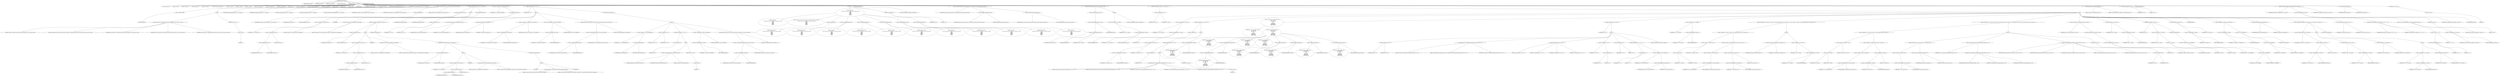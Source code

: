 digraph hostapd_notif_assoc {  
"1000123" [label = "(METHOD,hostapd_notif_assoc)" ]
"1000124" [label = "(PARAM,hostapd_data *hapd)" ]
"1000125" [label = "(PARAM,const u8 *addr)" ]
"1000126" [label = "(PARAM,const u8 *req_ies)" ]
"1000127" [label = "(PARAM,size_t req_ies_len)" ]
"1000128" [label = "(PARAM,int reassoc)" ]
"1000129" [label = "(BLOCK,,)" ]
"1000130" [label = "(LOCAL,v10: const u8 *)" ]
"1000131" [label = "(LOCAL,v11: size_t)" ]
"1000132" [label = "(LOCAL,v12: sta_info *)" ]
"1000133" [label = "(LOCAL,v13: sta_info *)" ]
"1000134" [label = "(LOCAL,v14: sta_info *)" ]
"1000135" [label = "(LOCAL,v15: wpa_state_machine *)" ]
"1000136" [label = "(LOCAL,v16: __int64)" ]
"1000137" [label = "(LOCAL,v17: __int64)" ]
"1000138" [label = "(LOCAL,v18: __int64)" ]
"1000139" [label = "(LOCAL,v19: unsigned int)" ]
"1000140" [label = "(LOCAL,v20: unsigned int)" ]
"1000141" [label = "(LOCAL,v21: unsigned int)" ]
"1000142" [label = "(LOCAL,v22: int)" ]
"1000143" [label = "(LOCAL,v23: unsigned int)" ]
"1000144" [label = "(LOCAL,v24: wpa_state_machine *)" ]
"1000145" [label = "(LOCAL,v25: wpa_event)" ]
"1000146" [label = "(LOCAL,v27: u32)" ]
"1000147" [label = "(LOCAL,v28: int)" ]
"1000148" [label = "(LOCAL,v29: u32)" ]
"1000149" [label = "(LOCAL,v30: u8 *)" ]
"1000150" [label = "(LOCAL,elems: ieee802_11_elems)" ]
"1000151" [label = "(LOCAL,eid: u8 [ 1112 ])" ]
"1000152" [label = "(CONTROL_STRUCTURE,if ( !addr ),if ( !addr ))" ]
"1000153" [label = "(<operator>.logicalNot,!addr)" ]
"1000154" [label = "(IDENTIFIER,addr,!addr)" ]
"1000155" [label = "(BLOCK,,)" ]
"1000156" [label = "(wpa_printf,wpa_printf(2, \"hostapd_notif_assoc: Skip event with no address\", req_ies, req_ies_len, reassoc))" ]
"1000157" [label = "(LITERAL,2,wpa_printf(2, \"hostapd_notif_assoc: Skip event with no address\", req_ies, req_ies_len, reassoc))" ]
"1000158" [label = "(LITERAL,\"hostapd_notif_assoc: Skip event with no address\",wpa_printf(2, \"hostapd_notif_assoc: Skip event with no address\", req_ies, req_ies_len, reassoc))" ]
"1000159" [label = "(IDENTIFIER,req_ies,wpa_printf(2, \"hostapd_notif_assoc: Skip event with no address\", req_ies, req_ies_len, reassoc))" ]
"1000160" [label = "(IDENTIFIER,req_ies_len,wpa_printf(2, \"hostapd_notif_assoc: Skip event with no address\", req_ies, req_ies_len, reassoc))" ]
"1000161" [label = "(IDENTIFIER,reassoc,wpa_printf(2, \"hostapd_notif_assoc: Skip event with no address\", req_ies, req_ies_len, reassoc))" ]
"1000162" [label = "(RETURN,return -1;,return -1;)" ]
"1000163" [label = "(<operator>.minus,-1)" ]
"1000164" [label = "(LITERAL,1,-1)" ]
"1000165" [label = "(hostapd_logger,hostapd_logger(hapd, addr, 1u, 2, \"associated\"))" ]
"1000166" [label = "(IDENTIFIER,hapd,hostapd_logger(hapd, addr, 1u, 2, \"associated\"))" ]
"1000167" [label = "(IDENTIFIER,addr,hostapd_logger(hapd, addr, 1u, 2, \"associated\"))" ]
"1000168" [label = "(LITERAL,1u,hostapd_logger(hapd, addr, 1u, 2, \"associated\"))" ]
"1000169" [label = "(LITERAL,2,hostapd_logger(hapd, addr, 1u, 2, \"associated\"))" ]
"1000170" [label = "(LITERAL,\"associated\",hostapd_logger(hapd, addr, 1u, 2, \"associated\"))" ]
"1000171" [label = "(ieee802_11_parse_elems,ieee802_11_parse_elems(req_ies, req_ies_len, &elems, 0))" ]
"1000172" [label = "(IDENTIFIER,req_ies,ieee802_11_parse_elems(req_ies, req_ies_len, &elems, 0))" ]
"1000173" [label = "(IDENTIFIER,req_ies_len,ieee802_11_parse_elems(req_ies, req_ies_len, &elems, 0))" ]
"1000174" [label = "(<operator>.addressOf,&elems)" ]
"1000175" [label = "(IDENTIFIER,elems,ieee802_11_parse_elems(req_ies, req_ies_len, &elems, 0))" ]
"1000176" [label = "(LITERAL,0,ieee802_11_parse_elems(req_ies, req_ies_len, &elems, 0))" ]
"1000177" [label = "(CONTROL_STRUCTURE,if ( elems.wps_ie ),if ( elems.wps_ie ))" ]
"1000178" [label = "(<operator>.fieldAccess,elems.wps_ie)" ]
"1000179" [label = "(IDENTIFIER,elems,if ( elems.wps_ie ))" ]
"1000180" [label = "(FIELD_IDENTIFIER,wps_ie,wps_ie)" ]
"1000181" [label = "(BLOCK,,)" ]
"1000182" [label = "(<operator>.assignment,v10 = elems.wps_ie - 2)" ]
"1000183" [label = "(IDENTIFIER,v10,v10 = elems.wps_ie - 2)" ]
"1000184" [label = "(<operator>.subtraction,elems.wps_ie - 2)" ]
"1000185" [label = "(<operator>.fieldAccess,elems.wps_ie)" ]
"1000186" [label = "(IDENTIFIER,elems,elems.wps_ie - 2)" ]
"1000187" [label = "(FIELD_IDENTIFIER,wps_ie,wps_ie)" ]
"1000188" [label = "(LITERAL,2,elems.wps_ie - 2)" ]
"1000189" [label = "(IDENTIFIER,L,)" ]
"1000190" [label = "(wpa_printf,wpa_printf(2, \"STA included WPS IE in (Re)AssocReq\"))" ]
"1000191" [label = "(LITERAL,2,wpa_printf(2, \"STA included WPS IE in (Re)AssocReq\"))" ]
"1000192" [label = "(LITERAL,\"STA included WPS IE in (Re)AssocReq\",wpa_printf(2, \"STA included WPS IE in (Re)AssocReq\"))" ]
"1000193" [label = "(CONTROL_STRUCTURE,else,else)" ]
"1000194" [label = "(CONTROL_STRUCTURE,if ( elems.rsn_ie ),if ( elems.rsn_ie ))" ]
"1000195" [label = "(<operator>.fieldAccess,elems.rsn_ie)" ]
"1000196" [label = "(IDENTIFIER,elems,if ( elems.rsn_ie ))" ]
"1000197" [label = "(FIELD_IDENTIFIER,rsn_ie,rsn_ie)" ]
"1000198" [label = "(BLOCK,,)" ]
"1000199" [label = "(<operator>.assignment,v10 = elems.rsn_ie - 2)" ]
"1000200" [label = "(IDENTIFIER,v10,v10 = elems.rsn_ie - 2)" ]
"1000201" [label = "(<operator>.subtraction,elems.rsn_ie - 2)" ]
"1000202" [label = "(<operator>.fieldAccess,elems.rsn_ie)" ]
"1000203" [label = "(IDENTIFIER,elems,elems.rsn_ie - 2)" ]
"1000204" [label = "(FIELD_IDENTIFIER,rsn_ie,rsn_ie)" ]
"1000205" [label = "(LITERAL,2,elems.rsn_ie - 2)" ]
"1000206" [label = "(IDENTIFIER,L,)" ]
"1000207" [label = "(wpa_printf,wpa_printf(2, \"STA included RSN IE in (Re)AssocReq\"))" ]
"1000208" [label = "(LITERAL,2,wpa_printf(2, \"STA included RSN IE in (Re)AssocReq\"))" ]
"1000209" [label = "(LITERAL,\"STA included RSN IE in (Re)AssocReq\",wpa_printf(2, \"STA included RSN IE in (Re)AssocReq\"))" ]
"1000210" [label = "(CONTROL_STRUCTURE,else,else)" ]
"1000211" [label = "(CONTROL_STRUCTURE,if ( elems.wpa_ie ),if ( elems.wpa_ie ))" ]
"1000212" [label = "(<operator>.fieldAccess,elems.wpa_ie)" ]
"1000213" [label = "(IDENTIFIER,elems,if ( elems.wpa_ie ))" ]
"1000214" [label = "(FIELD_IDENTIFIER,wpa_ie,wpa_ie)" ]
"1000215" [label = "(BLOCK,,)" ]
"1000216" [label = "(<operator>.assignment,v10 = elems.wpa_ie - 2)" ]
"1000217" [label = "(IDENTIFIER,v10,v10 = elems.wpa_ie - 2)" ]
"1000218" [label = "(<operator>.subtraction,elems.wpa_ie - 2)" ]
"1000219" [label = "(<operator>.fieldAccess,elems.wpa_ie)" ]
"1000220" [label = "(IDENTIFIER,elems,elems.wpa_ie - 2)" ]
"1000221" [label = "(FIELD_IDENTIFIER,wpa_ie,wpa_ie)" ]
"1000222" [label = "(LITERAL,2,elems.wpa_ie - 2)" ]
"1000223" [label = "(IDENTIFIER,L,)" ]
"1000224" [label = "(wpa_printf,wpa_printf(2, \"STA included WPA IE in (Re)AssocReq\"))" ]
"1000225" [label = "(LITERAL,2,wpa_printf(2, \"STA included WPA IE in (Re)AssocReq\"))" ]
"1000226" [label = "(LITERAL,\"STA included WPA IE in (Re)AssocReq\",wpa_printf(2, \"STA included WPA IE in (Re)AssocReq\"))" ]
"1000227" [label = "(CONTROL_STRUCTURE,else,else)" ]
"1000228" [label = "(BLOCK,,)" ]
"1000229" [label = "(IDENTIFIER,L,)" ]
"1000230" [label = "(wpa_printf,wpa_printf(2, \"STA did not include WPS/RSN/WPA IE in (Re)AssocReq\"))" ]
"1000231" [label = "(LITERAL,2,wpa_printf(2, \"STA did not include WPS/RSN/WPA IE in (Re)AssocReq\"))" ]
"1000232" [label = "(LITERAL,\"STA did not include WPS/RSN/WPA IE in (Re)AssocReq\",wpa_printf(2, \"STA did not include WPS/RSN/WPA IE in (Re)AssocReq\"))" ]
"1000233" [label = "(IDENTIFIER,L,)" ]
"1000234" [label = "(<operator>.assignment,v12 = ap_get_sta(hapd, addr))" ]
"1000235" [label = "(IDENTIFIER,v12,v12 = ap_get_sta(hapd, addr))" ]
"1000236" [label = "(ap_get_sta,ap_get_sta(hapd, addr))" ]
"1000237" [label = "(IDENTIFIER,hapd,ap_get_sta(hapd, addr))" ]
"1000238" [label = "(IDENTIFIER,addr,ap_get_sta(hapd, addr))" ]
"1000239" [label = "(CONTROL_STRUCTURE,if ( v12 ),if ( v12 ))" ]
"1000240" [label = "(IDENTIFIER,v12,if ( v12 ))" ]
"1000241" [label = "(BLOCK,,)" ]
"1000242" [label = "(<operator>.assignment,v13 = v12)" ]
"1000243" [label = "(IDENTIFIER,v13,v13 = v12)" ]
"1000244" [label = "(IDENTIFIER,v12,v13 = v12)" ]
"1000245" [label = "(ap_sta_no_session_timeout,ap_sta_no_session_timeout(hapd, v12))" ]
"1000246" [label = "(IDENTIFIER,hapd,ap_sta_no_session_timeout(hapd, v12))" ]
"1000247" [label = "(IDENTIFIER,v12,ap_sta_no_session_timeout(hapd, v12))" ]
"1000248" [label = "(accounting_sta_stop,accounting_sta_stop(hapd, v13))" ]
"1000249" [label = "(IDENTIFIER,hapd,accounting_sta_stop(hapd, v13))" ]
"1000250" [label = "(IDENTIFIER,v13,accounting_sta_stop(hapd, v13))" ]
"1000251" [label = "(<operator>.assignment,v13->timeout_next = STA_NULLFUNC)" ]
"1000252" [label = "(<operator>.indirectFieldAccess,v13->timeout_next)" ]
"1000253" [label = "(IDENTIFIER,v13,v13->timeout_next = STA_NULLFUNC)" ]
"1000254" [label = "(FIELD_IDENTIFIER,timeout_next,timeout_next)" ]
"1000255" [label = "(IDENTIFIER,STA_NULLFUNC,v13->timeout_next = STA_NULLFUNC)" ]
"1000256" [label = "(<operators>.assignmentAnd,v13->flags &= 0xFFFECFFF)" ]
"1000257" [label = "(<operator>.indirectFieldAccess,v13->flags)" ]
"1000258" [label = "(IDENTIFIER,v13,v13->flags &= 0xFFFECFFF)" ]
"1000259" [label = "(FIELD_IDENTIFIER,flags,flags)" ]
"1000260" [label = "(LITERAL,0xFFFECFFF,v13->flags &= 0xFFFECFFF)" ]
"1000261" [label = "(CONTROL_STRUCTURE,if ( hapd->iface->drv_max_acl_mac_addrs ),if ( hapd->iface->drv_max_acl_mac_addrs ))" ]
"1000262" [label = "(<operator>.indirectFieldAccess,hapd->iface->drv_max_acl_mac_addrs)" ]
"1000263" [label = "(<operator>.indirectFieldAccess,hapd->iface)" ]
"1000264" [label = "(IDENTIFIER,hapd,if ( hapd->iface->drv_max_acl_mac_addrs ))" ]
"1000265" [label = "(FIELD_IDENTIFIER,iface,iface)" ]
"1000266" [label = "(FIELD_IDENTIFIER,drv_max_acl_mac_addrs,drv_max_acl_mac_addrs)" ]
"1000267" [label = "(CONTROL_STRUCTURE,goto LABEL_16;,goto LABEL_16;)" ]
"1000268" [label = "(CONTROL_STRUCTURE,else,else)" ]
"1000269" [label = "(BLOCK,,)" ]
"1000270" [label = "(<operator>.assignment,v14 = ap_sta_add(hapd, addr))" ]
"1000271" [label = "(IDENTIFIER,v14,v14 = ap_sta_add(hapd, addr))" ]
"1000272" [label = "(ap_sta_add,ap_sta_add(hapd, addr))" ]
"1000273" [label = "(IDENTIFIER,hapd,ap_sta_add(hapd, addr))" ]
"1000274" [label = "(IDENTIFIER,addr,ap_sta_add(hapd, addr))" ]
"1000275" [label = "(<operator>.assignment,v13 = v14)" ]
"1000276" [label = "(IDENTIFIER,v13,v13 = v14)" ]
"1000277" [label = "(IDENTIFIER,v14,v13 = v14)" ]
"1000278" [label = "(CONTROL_STRUCTURE,if ( !v14 ),if ( !v14 ))" ]
"1000279" [label = "(<operator>.logicalNot,!v14)" ]
"1000280" [label = "(IDENTIFIER,v14,!v14)" ]
"1000281" [label = "(BLOCK,,)" ]
"1000282" [label = "(hostapd_drv_sta_disassoc,hostapd_drv_sta_disassoc(hapd, addr, 5))" ]
"1000283" [label = "(IDENTIFIER,hapd,hostapd_drv_sta_disassoc(hapd, addr, 5))" ]
"1000284" [label = "(IDENTIFIER,addr,hostapd_drv_sta_disassoc(hapd, addr, 5))" ]
"1000285" [label = "(LITERAL,5,hostapd_drv_sta_disassoc(hapd, addr, 5))" ]
"1000286" [label = "(RETURN,return -1;,return -1;)" ]
"1000287" [label = "(<operator>.minus,-1)" ]
"1000288" [label = "(LITERAL,1,-1)" ]
"1000289" [label = "(<operators>.assignmentAnd,v14->flags &= 0xFFFECFFF)" ]
"1000290" [label = "(<operator>.indirectFieldAccess,v14->flags)" ]
"1000291" [label = "(IDENTIFIER,v14,v14->flags &= 0xFFFECFFF)" ]
"1000292" [label = "(FIELD_IDENTIFIER,flags,flags)" ]
"1000293" [label = "(LITERAL,0xFFFECFFF,v14->flags &= 0xFFFECFFF)" ]
"1000294" [label = "(CONTROL_STRUCTURE,if ( hapd->iface->drv_max_acl_mac_addrs ),if ( hapd->iface->drv_max_acl_mac_addrs ))" ]
"1000295" [label = "(<operator>.indirectFieldAccess,hapd->iface->drv_max_acl_mac_addrs)" ]
"1000296" [label = "(<operator>.indirectFieldAccess,hapd->iface)" ]
"1000297" [label = "(IDENTIFIER,hapd,if ( hapd->iface->drv_max_acl_mac_addrs ))" ]
"1000298" [label = "(FIELD_IDENTIFIER,iface,iface)" ]
"1000299" [label = "(FIELD_IDENTIFIER,drv_max_acl_mac_addrs,drv_max_acl_mac_addrs)" ]
"1000300" [label = "(CONTROL_STRUCTURE,goto LABEL_16;,goto LABEL_16;)" ]
"1000301" [label = "(BLOCK,,)" ]
"1000302" [label = "(wpa_printf,wpa_printf(\n      3,\n      \"STA %02x:%02x:%02x:%02x:%02x:%02x not allowed to connect\",\n      *addr,\n      addr[1],\n      addr[2],\n      addr[3],\n      addr[4],\n      addr[5]))" ]
"1000303" [label = "(LITERAL,3,wpa_printf(\n      3,\n      \"STA %02x:%02x:%02x:%02x:%02x:%02x not allowed to connect\",\n      *addr,\n      addr[1],\n      addr[2],\n      addr[3],\n      addr[4],\n      addr[5]))" ]
"1000304" [label = "(LITERAL,\"STA %02x:%02x:%02x:%02x:%02x:%02x not allowed to connect\",wpa_printf(\n      3,\n      \"STA %02x:%02x:%02x:%02x:%02x:%02x not allowed to connect\",\n      *addr,\n      addr[1],\n      addr[2],\n      addr[3],\n      addr[4],\n      addr[5]))" ]
"1000305" [label = "(<operator>.indirection,*addr)" ]
"1000306" [label = "(IDENTIFIER,addr,wpa_printf(\n      3,\n      \"STA %02x:%02x:%02x:%02x:%02x:%02x not allowed to connect\",\n      *addr,\n      addr[1],\n      addr[2],\n      addr[3],\n      addr[4],\n      addr[5]))" ]
"1000307" [label = "(<operator>.indirectIndexAccess,addr[1])" ]
"1000308" [label = "(IDENTIFIER,addr,wpa_printf(\n      3,\n      \"STA %02x:%02x:%02x:%02x:%02x:%02x not allowed to connect\",\n      *addr,\n      addr[1],\n      addr[2],\n      addr[3],\n      addr[4],\n      addr[5]))" ]
"1000309" [label = "(LITERAL,1,wpa_printf(\n      3,\n      \"STA %02x:%02x:%02x:%02x:%02x:%02x not allowed to connect\",\n      *addr,\n      addr[1],\n      addr[2],\n      addr[3],\n      addr[4],\n      addr[5]))" ]
"1000310" [label = "(<operator>.indirectIndexAccess,addr[2])" ]
"1000311" [label = "(IDENTIFIER,addr,wpa_printf(\n      3,\n      \"STA %02x:%02x:%02x:%02x:%02x:%02x not allowed to connect\",\n      *addr,\n      addr[1],\n      addr[2],\n      addr[3],\n      addr[4],\n      addr[5]))" ]
"1000312" [label = "(LITERAL,2,wpa_printf(\n      3,\n      \"STA %02x:%02x:%02x:%02x:%02x:%02x not allowed to connect\",\n      *addr,\n      addr[1],\n      addr[2],\n      addr[3],\n      addr[4],\n      addr[5]))" ]
"1000313" [label = "(<operator>.indirectIndexAccess,addr[3])" ]
"1000314" [label = "(IDENTIFIER,addr,wpa_printf(\n      3,\n      \"STA %02x:%02x:%02x:%02x:%02x:%02x not allowed to connect\",\n      *addr,\n      addr[1],\n      addr[2],\n      addr[3],\n      addr[4],\n      addr[5]))" ]
"1000315" [label = "(LITERAL,3,wpa_printf(\n      3,\n      \"STA %02x:%02x:%02x:%02x:%02x:%02x not allowed to connect\",\n      *addr,\n      addr[1],\n      addr[2],\n      addr[3],\n      addr[4],\n      addr[5]))" ]
"1000316" [label = "(<operator>.indirectIndexAccess,addr[4])" ]
"1000317" [label = "(IDENTIFIER,addr,wpa_printf(\n      3,\n      \"STA %02x:%02x:%02x:%02x:%02x:%02x not allowed to connect\",\n      *addr,\n      addr[1],\n      addr[2],\n      addr[3],\n      addr[4],\n      addr[5]))" ]
"1000318" [label = "(LITERAL,4,wpa_printf(\n      3,\n      \"STA %02x:%02x:%02x:%02x:%02x:%02x not allowed to connect\",\n      *addr,\n      addr[1],\n      addr[2],\n      addr[3],\n      addr[4],\n      addr[5]))" ]
"1000319" [label = "(<operator>.indirectIndexAccess,addr[5])" ]
"1000320" [label = "(IDENTIFIER,addr,wpa_printf(\n      3,\n      \"STA %02x:%02x:%02x:%02x:%02x:%02x not allowed to connect\",\n      *addr,\n      addr[1],\n      addr[2],\n      addr[3],\n      addr[4],\n      addr[5]))" ]
"1000321" [label = "(LITERAL,5,wpa_printf(\n      3,\n      \"STA %02x:%02x:%02x:%02x:%02x:%02x not allowed to connect\",\n      *addr,\n      addr[1],\n      addr[2],\n      addr[3],\n      addr[4],\n      addr[5]))" ]
"1000322" [label = "(<operator>.assignment,v22 = 1)" ]
"1000323" [label = "(IDENTIFIER,v22,v22 = 1)" ]
"1000324" [label = "(LITERAL,1,v22 = 1)" ]
"1000325" [label = "(CONTROL_STRUCTURE,goto LABEL_33;,goto LABEL_33;)" ]
"1000326" [label = "(JUMP_TARGET,LABEL_16)" ]
"1000327" [label = "(ap_copy_sta_supp_op_classes,ap_copy_sta_supp_op_classes(v13, elems.supp_op_classes, elems.supp_op_classes_len))" ]
"1000328" [label = "(IDENTIFIER,v13,ap_copy_sta_supp_op_classes(v13, elems.supp_op_classes, elems.supp_op_classes_len))" ]
"1000329" [label = "(<operator>.fieldAccess,elems.supp_op_classes)" ]
"1000330" [label = "(IDENTIFIER,elems,ap_copy_sta_supp_op_classes(v13, elems.supp_op_classes, elems.supp_op_classes_len))" ]
"1000331" [label = "(FIELD_IDENTIFIER,supp_op_classes,supp_op_classes)" ]
"1000332" [label = "(<operator>.fieldAccess,elems.supp_op_classes_len)" ]
"1000333" [label = "(IDENTIFIER,elems,ap_copy_sta_supp_op_classes(v13, elems.supp_op_classes, elems.supp_op_classes_len))" ]
"1000334" [label = "(FIELD_IDENTIFIER,supp_op_classes_len,supp_op_classes_len)" ]
"1000335" [label = "(CONTROL_STRUCTURE,if ( !hapd->conf->wpa ),if ( !hapd->conf->wpa ))" ]
"1000336" [label = "(<operator>.logicalNot,!hapd->conf->wpa)" ]
"1000337" [label = "(<operator>.indirectFieldAccess,hapd->conf->wpa)" ]
"1000338" [label = "(<operator>.indirectFieldAccess,hapd->conf)" ]
"1000339" [label = "(IDENTIFIER,hapd,!hapd->conf->wpa)" ]
"1000340" [label = "(FIELD_IDENTIFIER,conf,conf)" ]
"1000341" [label = "(FIELD_IDENTIFIER,wpa,wpa)" ]
"1000342" [label = "(BLOCK,,)" ]
"1000343" [label = "(<operator>.assignment,v23 = v13->flags)" ]
"1000344" [label = "(IDENTIFIER,v23,v23 = v13->flags)" ]
"1000345" [label = "(<operator>.indirectFieldAccess,v13->flags)" ]
"1000346" [label = "(IDENTIFIER,v13,v23 = v13->flags)" ]
"1000347" [label = "(FIELD_IDENTIFIER,flags,flags)" ]
"1000348" [label = "(CONTROL_STRUCTURE,goto LABEL_25;,goto LABEL_25;)" ]
"1000349" [label = "(CONTROL_STRUCTURE,if ( v10 && v11 ),if ( v10 && v11 ))" ]
"1000350" [label = "(<operator>.logicalAnd,v10 && v11)" ]
"1000351" [label = "(IDENTIFIER,v10,v10 && v11)" ]
"1000352" [label = "(IDENTIFIER,v11,v10 && v11)" ]
"1000353" [label = "(BLOCK,,)" ]
"1000354" [label = "(<operator>.assignment,v15 = v13->wpa_sm)" ]
"1000355" [label = "(IDENTIFIER,v15,v15 = v13->wpa_sm)" ]
"1000356" [label = "(<operator>.indirectFieldAccess,v13->wpa_sm)" ]
"1000357" [label = "(IDENTIFIER,v13,v15 = v13->wpa_sm)" ]
"1000358" [label = "(FIELD_IDENTIFIER,wpa_sm,wpa_sm)" ]
"1000359" [label = "(CONTROL_STRUCTURE,if ( !v15 ),if ( !v15 ))" ]
"1000360" [label = "(<operator>.logicalNot,!v15)" ]
"1000361" [label = "(IDENTIFIER,v15,!v15)" ]
"1000362" [label = "(BLOCK,,)" ]
"1000363" [label = "(<operator>.assignment,v13->wpa_sm = v15)" ]
"1000364" [label = "(<operator>.indirectFieldAccess,v13->wpa_sm)" ]
"1000365" [label = "(IDENTIFIER,v13,v13->wpa_sm = v15)" ]
"1000366" [label = "(FIELD_IDENTIFIER,wpa_sm,wpa_sm)" ]
"1000367" [label = "(IDENTIFIER,v15,v13->wpa_sm = v15)" ]
"1000368" [label = "(CONTROL_STRUCTURE,if ( !v15 ),if ( !v15 ))" ]
"1000369" [label = "(<operator>.logicalNot,!v15)" ]
"1000370" [label = "(IDENTIFIER,v15,!v15)" ]
"1000371" [label = "(BLOCK,,)" ]
"1000372" [label = "(wpa_printf,wpa_printf(5, \"Failed to initialize WPA state machine\", v16, v17, v18))" ]
"1000373" [label = "(LITERAL,5,wpa_printf(5, \"Failed to initialize WPA state machine\", v16, v17, v18))" ]
"1000374" [label = "(LITERAL,\"Failed to initialize WPA state machine\",wpa_printf(5, \"Failed to initialize WPA state machine\", v16, v17, v18))" ]
"1000375" [label = "(IDENTIFIER,v16,wpa_printf(5, \"Failed to initialize WPA state machine\", v16, v17, v18))" ]
"1000376" [label = "(IDENTIFIER,v17,wpa_printf(5, \"Failed to initialize WPA state machine\", v16, v17, v18))" ]
"1000377" [label = "(IDENTIFIER,v18,wpa_printf(5, \"Failed to initialize WPA state machine\", v16, v17, v18))" ]
"1000378" [label = "(RETURN,return -1;,return -1;)" ]
"1000379" [label = "(<operator>.minus,-1)" ]
"1000380" [label = "(LITERAL,1,-1)" ]
"1000381" [label = "(<operator>.assignment,v19 = wpa_validate_wpa_ie(\n            hapd->wpa_auth,\n            v15,\n            hapd->iface->freq,\n            v10,\n            v11,\n            elems.mdie,\n            elems.mdie_len,\n            elems.owe_dh,\n            elems.owe_dh_len))" ]
"1000382" [label = "(IDENTIFIER,v19,v19 = wpa_validate_wpa_ie(\n            hapd->wpa_auth,\n            v15,\n            hapd->iface->freq,\n            v10,\n            v11,\n            elems.mdie,\n            elems.mdie_len,\n            elems.owe_dh,\n            elems.owe_dh_len))" ]
"1000383" [label = "(wpa_validate_wpa_ie,wpa_validate_wpa_ie(\n            hapd->wpa_auth,\n            v15,\n            hapd->iface->freq,\n            v10,\n            v11,\n            elems.mdie,\n            elems.mdie_len,\n            elems.owe_dh,\n            elems.owe_dh_len))" ]
"1000384" [label = "(<operator>.indirectFieldAccess,hapd->wpa_auth)" ]
"1000385" [label = "(IDENTIFIER,hapd,wpa_validate_wpa_ie(\n            hapd->wpa_auth,\n            v15,\n            hapd->iface->freq,\n            v10,\n            v11,\n            elems.mdie,\n            elems.mdie_len,\n            elems.owe_dh,\n            elems.owe_dh_len))" ]
"1000386" [label = "(FIELD_IDENTIFIER,wpa_auth,wpa_auth)" ]
"1000387" [label = "(IDENTIFIER,v15,wpa_validate_wpa_ie(\n            hapd->wpa_auth,\n            v15,\n            hapd->iface->freq,\n            v10,\n            v11,\n            elems.mdie,\n            elems.mdie_len,\n            elems.owe_dh,\n            elems.owe_dh_len))" ]
"1000388" [label = "(<operator>.indirectFieldAccess,hapd->iface->freq)" ]
"1000389" [label = "(<operator>.indirectFieldAccess,hapd->iface)" ]
"1000390" [label = "(IDENTIFIER,hapd,wpa_validate_wpa_ie(\n            hapd->wpa_auth,\n            v15,\n            hapd->iface->freq,\n            v10,\n            v11,\n            elems.mdie,\n            elems.mdie_len,\n            elems.owe_dh,\n            elems.owe_dh_len))" ]
"1000391" [label = "(FIELD_IDENTIFIER,iface,iface)" ]
"1000392" [label = "(FIELD_IDENTIFIER,freq,freq)" ]
"1000393" [label = "(IDENTIFIER,v10,wpa_validate_wpa_ie(\n            hapd->wpa_auth,\n            v15,\n            hapd->iface->freq,\n            v10,\n            v11,\n            elems.mdie,\n            elems.mdie_len,\n            elems.owe_dh,\n            elems.owe_dh_len))" ]
"1000394" [label = "(IDENTIFIER,v11,wpa_validate_wpa_ie(\n            hapd->wpa_auth,\n            v15,\n            hapd->iface->freq,\n            v10,\n            v11,\n            elems.mdie,\n            elems.mdie_len,\n            elems.owe_dh,\n            elems.owe_dh_len))" ]
"1000395" [label = "(<operator>.fieldAccess,elems.mdie)" ]
"1000396" [label = "(IDENTIFIER,elems,wpa_validate_wpa_ie(\n            hapd->wpa_auth,\n            v15,\n            hapd->iface->freq,\n            v10,\n            v11,\n            elems.mdie,\n            elems.mdie_len,\n            elems.owe_dh,\n            elems.owe_dh_len))" ]
"1000397" [label = "(FIELD_IDENTIFIER,mdie,mdie)" ]
"1000398" [label = "(<operator>.fieldAccess,elems.mdie_len)" ]
"1000399" [label = "(IDENTIFIER,elems,wpa_validate_wpa_ie(\n            hapd->wpa_auth,\n            v15,\n            hapd->iface->freq,\n            v10,\n            v11,\n            elems.mdie,\n            elems.mdie_len,\n            elems.owe_dh,\n            elems.owe_dh_len))" ]
"1000400" [label = "(FIELD_IDENTIFIER,mdie_len,mdie_len)" ]
"1000401" [label = "(<operator>.fieldAccess,elems.owe_dh)" ]
"1000402" [label = "(IDENTIFIER,elems,wpa_validate_wpa_ie(\n            hapd->wpa_auth,\n            v15,\n            hapd->iface->freq,\n            v10,\n            v11,\n            elems.mdie,\n            elems.mdie_len,\n            elems.owe_dh,\n            elems.owe_dh_len))" ]
"1000403" [label = "(FIELD_IDENTIFIER,owe_dh,owe_dh)" ]
"1000404" [label = "(<operator>.fieldAccess,elems.owe_dh_len)" ]
"1000405" [label = "(IDENTIFIER,elems,wpa_validate_wpa_ie(\n            hapd->wpa_auth,\n            v15,\n            hapd->iface->freq,\n            v10,\n            v11,\n            elems.mdie,\n            elems.mdie_len,\n            elems.owe_dh,\n            elems.owe_dh_len))" ]
"1000406" [label = "(FIELD_IDENTIFIER,owe_dh_len,owe_dh_len)" ]
"1000407" [label = "(CONTROL_STRUCTURE,if ( v19 ),if ( v19 ))" ]
"1000408" [label = "(IDENTIFIER,v19,if ( v19 ))" ]
"1000409" [label = "(BLOCK,,)" ]
"1000410" [label = "(<operator>.assignment,v20 = v19)" ]
"1000411" [label = "(IDENTIFIER,v20,v20 = v19)" ]
"1000412" [label = "(IDENTIFIER,v19,v20 = v19)" ]
"1000413" [label = "(wpa_printf,wpa_printf(2, \"WPA/RSN information element rejected? (res %u)\", v19))" ]
"1000414" [label = "(LITERAL,2,wpa_printf(2, \"WPA/RSN information element rejected? (res %u)\", v19))" ]
"1000415" [label = "(LITERAL,\"WPA/RSN information element rejected? (res %u)\",wpa_printf(2, \"WPA/RSN information element rejected? (res %u)\", v19))" ]
"1000416" [label = "(IDENTIFIER,v19,wpa_printf(2, \"WPA/RSN information element rejected? (res %u)\", v19))" ]
"1000417" [label = "(wpa_hexdump,wpa_hexdump(2, \"IE\", v10, v11))" ]
"1000418" [label = "(LITERAL,2,wpa_hexdump(2, \"IE\", v10, v11))" ]
"1000419" [label = "(LITERAL,\"IE\",wpa_hexdump(2, \"IE\", v10, v11))" ]
"1000420" [label = "(IDENTIFIER,v10,wpa_hexdump(2, \"IE\", v10, v11))" ]
"1000421" [label = "(IDENTIFIER,v11,wpa_hexdump(2, \"IE\", v10, v11))" ]
"1000422" [label = "(<operator>.assignment,v21 = v20 - 2)" ]
"1000423" [label = "(IDENTIFIER,v21,v21 = v20 - 2)" ]
"1000424" [label = "(<operator>.subtraction,v20 - 2)" ]
"1000425" [label = "(IDENTIFIER,v20,v20 - 2)" ]
"1000426" [label = "(LITERAL,2,v20 - 2)" ]
"1000427" [label = "(<operator>.assignment,v22 = 13)" ]
"1000428" [label = "(IDENTIFIER,v22,v22 = 13)" ]
"1000429" [label = "(LITERAL,13,v22 = 13)" ]
"1000430" [label = "(CONTROL_STRUCTURE,if ( v21 < 7 ),if ( v21 < 7 ))" ]
"1000431" [label = "(<operator>.lessThan,v21 < 7)" ]
"1000432" [label = "(IDENTIFIER,v21,v21 < 7)" ]
"1000433" [label = "(LITERAL,7,v21 < 7)" ]
"1000434" [label = "(<operator>.assignment,v22 = dword_48C900[v21])" ]
"1000435" [label = "(IDENTIFIER,v22,v22 = dword_48C900[v21])" ]
"1000436" [label = "(<operator>.indirectIndexAccess,dword_48C900[v21])" ]
"1000437" [label = "(IDENTIFIER,dword_48C900,v22 = dword_48C900[v21])" ]
"1000438" [label = "(IDENTIFIER,v21,v22 = dword_48C900[v21])" ]
"1000439" [label = "(CONTROL_STRUCTURE,goto LABEL_33;,goto LABEL_33;)" ]
"1000440" [label = "(<operator>.assignment,v27 = v13->flags)" ]
"1000441" [label = "(IDENTIFIER,v27,v27 = v13->flags)" ]
"1000442" [label = "(<operator>.indirectFieldAccess,v13->flags)" ]
"1000443" [label = "(IDENTIFIER,v13,v27 = v13->flags)" ]
"1000444" [label = "(FIELD_IDENTIFIER,flags,flags)" ]
"1000445" [label = "(CONTROL_STRUCTURE,if ( (v27 & 0x402) == 1026 && !v13->sa_query_timed_out && v13->sa_query_count > 0 ),if ( (v27 & 0x402) == 1026 && !v13->sa_query_timed_out && v13->sa_query_count > 0 ))" ]
"1000446" [label = "(<operator>.logicalAnd,(v27 & 0x402) == 1026 && !v13->sa_query_timed_out && v13->sa_query_count > 0)" ]
"1000447" [label = "(<operator>.equals,(v27 & 0x402) == 1026)" ]
"1000448" [label = "(<operator>.and,v27 & 0x402)" ]
"1000449" [label = "(IDENTIFIER,v27,v27 & 0x402)" ]
"1000450" [label = "(LITERAL,0x402,v27 & 0x402)" ]
"1000451" [label = "(LITERAL,1026,(v27 & 0x402) == 1026)" ]
"1000452" [label = "(<operator>.logicalAnd,!v13->sa_query_timed_out && v13->sa_query_count > 0)" ]
"1000453" [label = "(<operator>.logicalNot,!v13->sa_query_timed_out)" ]
"1000454" [label = "(<operator>.indirectFieldAccess,v13->sa_query_timed_out)" ]
"1000455" [label = "(IDENTIFIER,v13,!v13->sa_query_timed_out)" ]
"1000456" [label = "(FIELD_IDENTIFIER,sa_query_timed_out,sa_query_timed_out)" ]
"1000457" [label = "(<operator>.greaterThan,v13->sa_query_count > 0)" ]
"1000458" [label = "(<operator>.indirectFieldAccess,v13->sa_query_count)" ]
"1000459" [label = "(IDENTIFIER,v13,v13->sa_query_count > 0)" ]
"1000460" [label = "(FIELD_IDENTIFIER,sa_query_count,sa_query_count)" ]
"1000461" [label = "(LITERAL,0,v13->sa_query_count > 0)" ]
"1000462" [label = "(BLOCK,,)" ]
"1000463" [label = "(ap_check_sa_query_timeout,ap_check_sa_query_timeout(hapd, v13))" ]
"1000464" [label = "(IDENTIFIER,hapd,ap_check_sa_query_timeout(hapd, v13))" ]
"1000465" [label = "(IDENTIFIER,v13,ap_check_sa_query_timeout(hapd, v13))" ]
"1000466" [label = "(<operator>.assignment,v27 = v13->flags)" ]
"1000467" [label = "(IDENTIFIER,v27,v27 = v13->flags)" ]
"1000468" [label = "(<operator>.indirectFieldAccess,v13->flags)" ]
"1000469" [label = "(IDENTIFIER,v13,v27 = v13->flags)" ]
"1000470" [label = "(FIELD_IDENTIFIER,flags,flags)" ]
"1000471" [label = "(CONTROL_STRUCTURE,if ( (v27 & 0x402) == 1026 && !v13->sa_query_timed_out && v13->auth_alg != 2 ),if ( (v27 & 0x402) == 1026 && !v13->sa_query_timed_out && v13->auth_alg != 2 ))" ]
"1000472" [label = "(<operator>.logicalAnd,(v27 & 0x402) == 1026 && !v13->sa_query_timed_out && v13->auth_alg != 2)" ]
"1000473" [label = "(<operator>.equals,(v27 & 0x402) == 1026)" ]
"1000474" [label = "(<operator>.and,v27 & 0x402)" ]
"1000475" [label = "(IDENTIFIER,v27,v27 & 0x402)" ]
"1000476" [label = "(LITERAL,0x402,v27 & 0x402)" ]
"1000477" [label = "(LITERAL,1026,(v27 & 0x402) == 1026)" ]
"1000478" [label = "(<operator>.logicalAnd,!v13->sa_query_timed_out && v13->auth_alg != 2)" ]
"1000479" [label = "(<operator>.logicalNot,!v13->sa_query_timed_out)" ]
"1000480" [label = "(<operator>.indirectFieldAccess,v13->sa_query_timed_out)" ]
"1000481" [label = "(IDENTIFIER,v13,!v13->sa_query_timed_out)" ]
"1000482" [label = "(FIELD_IDENTIFIER,sa_query_timed_out,sa_query_timed_out)" ]
"1000483" [label = "(<operator>.notEquals,v13->auth_alg != 2)" ]
"1000484" [label = "(<operator>.indirectFieldAccess,v13->auth_alg)" ]
"1000485" [label = "(IDENTIFIER,v13,v13->auth_alg != 2)" ]
"1000486" [label = "(FIELD_IDENTIFIER,auth_alg,auth_alg)" ]
"1000487" [label = "(LITERAL,2,v13->auth_alg != 2)" ]
"1000488" [label = "(BLOCK,,)" ]
"1000489" [label = "(CONTROL_STRUCTURE,if ( !v13->sa_query_count ),if ( !v13->sa_query_count ))" ]
"1000490" [label = "(<operator>.logicalNot,!v13->sa_query_count)" ]
"1000491" [label = "(<operator>.indirectFieldAccess,v13->sa_query_count)" ]
"1000492" [label = "(IDENTIFIER,v13,!v13->sa_query_count)" ]
"1000493" [label = "(FIELD_IDENTIFIER,sa_query_count,sa_query_count)" ]
"1000494" [label = "(ap_sta_start_sa_query,ap_sta_start_sa_query(hapd, v13))" ]
"1000495" [label = "(IDENTIFIER,hapd,ap_sta_start_sa_query(hapd, v13))" ]
"1000496" [label = "(IDENTIFIER,v13,ap_sta_start_sa_query(hapd, v13))" ]
"1000497" [label = "(<operator>.assignment,v30 = hostapd_eid_assoc_comeback_time(hapd, v13, eid))" ]
"1000498" [label = "(IDENTIFIER,v30,v30 = hostapd_eid_assoc_comeback_time(hapd, v13, eid))" ]
"1000499" [label = "(hostapd_eid_assoc_comeback_time,hostapd_eid_assoc_comeback_time(hapd, v13, eid))" ]
"1000500" [label = "(IDENTIFIER,hapd,hostapd_eid_assoc_comeback_time(hapd, v13, eid))" ]
"1000501" [label = "(IDENTIFIER,v13,hostapd_eid_assoc_comeback_time(hapd, v13, eid))" ]
"1000502" [label = "(IDENTIFIER,eid,hostapd_eid_assoc_comeback_time(hapd, v13, eid))" ]
"1000503" [label = "(hostapd_sta_assoc,hostapd_sta_assoc(hapd, addr, reassoc, 0x1Eu, eid, v30 - eid))" ]
"1000504" [label = "(IDENTIFIER,hapd,hostapd_sta_assoc(hapd, addr, reassoc, 0x1Eu, eid, v30 - eid))" ]
"1000505" [label = "(IDENTIFIER,addr,hostapd_sta_assoc(hapd, addr, reassoc, 0x1Eu, eid, v30 - eid))" ]
"1000506" [label = "(IDENTIFIER,reassoc,hostapd_sta_assoc(hapd, addr, reassoc, 0x1Eu, eid, v30 - eid))" ]
"1000507" [label = "(LITERAL,0x1Eu,hostapd_sta_assoc(hapd, addr, reassoc, 0x1Eu, eid, v30 - eid))" ]
"1000508" [label = "(IDENTIFIER,eid,hostapd_sta_assoc(hapd, addr, reassoc, 0x1Eu, eid, v30 - eid))" ]
"1000509" [label = "(<operator>.subtraction,v30 - eid)" ]
"1000510" [label = "(IDENTIFIER,v30,v30 - eid)" ]
"1000511" [label = "(IDENTIFIER,eid,v30 - eid)" ]
"1000512" [label = "(RETURN,return 0;,return 0;)" ]
"1000513" [label = "(LITERAL,0,return 0;)" ]
"1000514" [label = "(<operator>.assignment,v28 = wpa_auth_uses_mfp(v13->wpa_sm))" ]
"1000515" [label = "(IDENTIFIER,v28,v28 = wpa_auth_uses_mfp(v13->wpa_sm))" ]
"1000516" [label = "(wpa_auth_uses_mfp,wpa_auth_uses_mfp(v13->wpa_sm))" ]
"1000517" [label = "(<operator>.indirectFieldAccess,v13->wpa_sm)" ]
"1000518" [label = "(IDENTIFIER,v13,wpa_auth_uses_mfp(v13->wpa_sm))" ]
"1000519" [label = "(FIELD_IDENTIFIER,wpa_sm,wpa_sm)" ]
"1000520" [label = "(<operator>.assignment,v29 = v13->flags)" ]
"1000521" [label = "(IDENTIFIER,v29,v29 = v13->flags)" ]
"1000522" [label = "(<operator>.indirectFieldAccess,v13->flags)" ]
"1000523" [label = "(IDENTIFIER,v13,v29 = v13->flags)" ]
"1000524" [label = "(FIELD_IDENTIFIER,flags,flags)" ]
"1000525" [label = "(CONTROL_STRUCTURE,if ( v28 ),if ( v28 ))" ]
"1000526" [label = "(IDENTIFIER,v28,if ( v28 ))" ]
"1000527" [label = "(<operator>.assignment,v23 = v29 | 0x400)" ]
"1000528" [label = "(IDENTIFIER,v23,v23 = v29 | 0x400)" ]
"1000529" [label = "(<operator>.or,v29 | 0x400)" ]
"1000530" [label = "(IDENTIFIER,v29,v29 | 0x400)" ]
"1000531" [label = "(LITERAL,0x400,v29 | 0x400)" ]
"1000532" [label = "(CONTROL_STRUCTURE,else,else)" ]
"1000533" [label = "(<operator>.assignment,v23 = v29 & 0xFFFFFBFF)" ]
"1000534" [label = "(IDENTIFIER,v23,v23 = v29 & 0xFFFFFBFF)" ]
"1000535" [label = "(<operator>.and,v29 & 0xFFFFFBFF)" ]
"1000536" [label = "(IDENTIFIER,v29,v29 & 0xFFFFFBFF)" ]
"1000537" [label = "(LITERAL,0xFFFFFBFF,v29 & 0xFFFFFBFF)" ]
"1000538" [label = "(<operator>.assignment,v13->flags = v23)" ]
"1000539" [label = "(<operator>.indirectFieldAccess,v13->flags)" ]
"1000540" [label = "(IDENTIFIER,v13,v13->flags = v23)" ]
"1000541" [label = "(FIELD_IDENTIFIER,flags,flags)" ]
"1000542" [label = "(IDENTIFIER,v23,v13->flags = v23)" ]
"1000543" [label = "(JUMP_TARGET,LABEL_25)" ]
"1000544" [label = "(<operator>.assignment,v13->flags = v23 & 0xFFF7FFFC | 3)" ]
"1000545" [label = "(<operator>.indirectFieldAccess,v13->flags)" ]
"1000546" [label = "(IDENTIFIER,v13,v13->flags = v23 & 0xFFF7FFFC | 3)" ]
"1000547" [label = "(FIELD_IDENTIFIER,flags,flags)" ]
"1000548" [label = "(<operator>.or,v23 & 0xFFF7FFFC | 3)" ]
"1000549" [label = "(<operator>.and,v23 & 0xFFF7FFFC)" ]
"1000550" [label = "(IDENTIFIER,v23,v23 & 0xFFF7FFFC)" ]
"1000551" [label = "(LITERAL,0xFFF7FFFC,v23 & 0xFFF7FFFC)" ]
"1000552" [label = "(LITERAL,3,v23 & 0xFFF7FFFC | 3)" ]
"1000553" [label = "(hostapd_set_sta_flags,hostapd_set_sta_flags(hapd, v13))" ]
"1000554" [label = "(IDENTIFIER,hapd,hostapd_set_sta_flags(hapd, v13))" ]
"1000555" [label = "(IDENTIFIER,v13,hostapd_set_sta_flags(hapd, v13))" ]
"1000556" [label = "(CONTROL_STRUCTURE,if ( reassoc && v13->auth_alg == 2 ),if ( reassoc && v13->auth_alg == 2 ))" ]
"1000557" [label = "(<operator>.logicalAnd,reassoc && v13->auth_alg == 2)" ]
"1000558" [label = "(IDENTIFIER,reassoc,reassoc && v13->auth_alg == 2)" ]
"1000559" [label = "(<operator>.equals,v13->auth_alg == 2)" ]
"1000560" [label = "(<operator>.indirectFieldAccess,v13->auth_alg)" ]
"1000561" [label = "(IDENTIFIER,v13,v13->auth_alg == 2)" ]
"1000562" [label = "(FIELD_IDENTIFIER,auth_alg,auth_alg)" ]
"1000563" [label = "(LITERAL,2,v13->auth_alg == 2)" ]
"1000564" [label = "(BLOCK,,)" ]
"1000565" [label = "(<operator>.assignment,v24 = v13->wpa_sm)" ]
"1000566" [label = "(IDENTIFIER,v24,v24 = v13->wpa_sm)" ]
"1000567" [label = "(<operator>.indirectFieldAccess,v13->wpa_sm)" ]
"1000568" [label = "(IDENTIFIER,v13,v24 = v13->wpa_sm)" ]
"1000569" [label = "(FIELD_IDENTIFIER,wpa_sm,wpa_sm)" ]
"1000570" [label = "(<operator>.assignment,v25 = WPA_ASSOC_FT)" ]
"1000571" [label = "(IDENTIFIER,v25,v25 = WPA_ASSOC_FT)" ]
"1000572" [label = "(IDENTIFIER,WPA_ASSOC_FT,v25 = WPA_ASSOC_FT)" ]
"1000573" [label = "(CONTROL_STRUCTURE,else,else)" ]
"1000574" [label = "(BLOCK,,)" ]
"1000575" [label = "(<operator>.assignment,v24 = v13->wpa_sm)" ]
"1000576" [label = "(IDENTIFIER,v24,v24 = v13->wpa_sm)" ]
"1000577" [label = "(<operator>.indirectFieldAccess,v13->wpa_sm)" ]
"1000578" [label = "(IDENTIFIER,v13,v24 = v13->wpa_sm)" ]
"1000579" [label = "(FIELD_IDENTIFIER,wpa_sm,wpa_sm)" ]
"1000580" [label = "(<operator>.assignment,v25 = WPA_ASSOC)" ]
"1000581" [label = "(IDENTIFIER,v25,v25 = WPA_ASSOC)" ]
"1000582" [label = "(IDENTIFIER,WPA_ASSOC,v25 = WPA_ASSOC)" ]
"1000583" [label = "(wpa_auth_sm_event,wpa_auth_sm_event(v24, v25))" ]
"1000584" [label = "(IDENTIFIER,v24,wpa_auth_sm_event(v24, v25))" ]
"1000585" [label = "(IDENTIFIER,v25,wpa_auth_sm_event(v24, v25))" ]
"1000586" [label = "(hostapd_new_assoc_sta,hostapd_new_assoc_sta(hapd, v13, (v23 >> 1) & 1))" ]
"1000587" [label = "(IDENTIFIER,hapd,hostapd_new_assoc_sta(hapd, v13, (v23 >> 1) & 1))" ]
"1000588" [label = "(IDENTIFIER,v13,hostapd_new_assoc_sta(hapd, v13, (v23 >> 1) & 1))" ]
"1000589" [label = "(<operator>.and,(v23 >> 1) & 1)" ]
"1000590" [label = "(<operator>.arithmeticShiftRight,v23 >> 1)" ]
"1000591" [label = "(IDENTIFIER,v23,v23 >> 1)" ]
"1000592" [label = "(LITERAL,1,v23 >> 1)" ]
"1000593" [label = "(LITERAL,1,(v23 >> 1) & 1)" ]
"1000594" [label = "(ieee802_1x_notify_port_enabled,ieee802_1x_notify_port_enabled(v13->eapol_sm, 1))" ]
"1000595" [label = "(<operator>.indirectFieldAccess,v13->eapol_sm)" ]
"1000596" [label = "(IDENTIFIER,v13,ieee802_1x_notify_port_enabled(v13->eapol_sm, 1))" ]
"1000597" [label = "(FIELD_IDENTIFIER,eapol_sm,eapol_sm)" ]
"1000598" [label = "(LITERAL,1,ieee802_1x_notify_port_enabled(v13->eapol_sm, 1))" ]
"1000599" [label = "(RETURN,return 0;,return 0;)" ]
"1000600" [label = "(LITERAL,0,return 0;)" ]
"1000601" [label = "(wpa_printf,wpa_printf(2, \"No WPA/RSN IE from STA\"))" ]
"1000602" [label = "(LITERAL,2,wpa_printf(2, \"No WPA/RSN IE from STA\"))" ]
"1000603" [label = "(LITERAL,\"No WPA/RSN IE from STA\",wpa_printf(2, \"No WPA/RSN IE from STA\"))" ]
"1000604" [label = "(<operator>.assignment,v22 = 13)" ]
"1000605" [label = "(IDENTIFIER,v22,v22 = 13)" ]
"1000606" [label = "(LITERAL,13,v22 = 13)" ]
"1000607" [label = "(JUMP_TARGET,LABEL_33)" ]
"1000608" [label = "(hostapd_drv_sta_disassoc,hostapd_drv_sta_disassoc(hapd, v13->addr, v22))" ]
"1000609" [label = "(IDENTIFIER,hapd,hostapd_drv_sta_disassoc(hapd, v13->addr, v22))" ]
"1000610" [label = "(<operator>.indirectFieldAccess,v13->addr)" ]
"1000611" [label = "(IDENTIFIER,v13,hostapd_drv_sta_disassoc(hapd, v13->addr, v22))" ]
"1000612" [label = "(FIELD_IDENTIFIER,addr,addr)" ]
"1000613" [label = "(IDENTIFIER,v22,hostapd_drv_sta_disassoc(hapd, v13->addr, v22))" ]
"1000614" [label = "(ap_free_sta,ap_free_sta(hapd, v13))" ]
"1000615" [label = "(IDENTIFIER,hapd,ap_free_sta(hapd, v13))" ]
"1000616" [label = "(IDENTIFIER,v13,ap_free_sta(hapd, v13))" ]
"1000617" [label = "(RETURN,return -1;,return -1;)" ]
"1000618" [label = "(<operator>.minus,-1)" ]
"1000619" [label = "(LITERAL,1,-1)" ]
"1000620" [label = "(METHOD_RETURN,int __fastcall)" ]
  "1000123" -> "1000124" 
  "1000123" -> "1000125" 
  "1000123" -> "1000126" 
  "1000123" -> "1000127" 
  "1000123" -> "1000128" 
  "1000123" -> "1000129" 
  "1000123" -> "1000620" 
  "1000129" -> "1000130" 
  "1000129" -> "1000131" 
  "1000129" -> "1000132" 
  "1000129" -> "1000133" 
  "1000129" -> "1000134" 
  "1000129" -> "1000135" 
  "1000129" -> "1000136" 
  "1000129" -> "1000137" 
  "1000129" -> "1000138" 
  "1000129" -> "1000139" 
  "1000129" -> "1000140" 
  "1000129" -> "1000141" 
  "1000129" -> "1000142" 
  "1000129" -> "1000143" 
  "1000129" -> "1000144" 
  "1000129" -> "1000145" 
  "1000129" -> "1000146" 
  "1000129" -> "1000147" 
  "1000129" -> "1000148" 
  "1000129" -> "1000149" 
  "1000129" -> "1000150" 
  "1000129" -> "1000151" 
  "1000129" -> "1000152" 
  "1000129" -> "1000165" 
  "1000129" -> "1000171" 
  "1000129" -> "1000177" 
  "1000129" -> "1000234" 
  "1000129" -> "1000239" 
  "1000129" -> "1000301" 
  "1000129" -> "1000326" 
  "1000129" -> "1000327" 
  "1000129" -> "1000335" 
  "1000129" -> "1000349" 
  "1000129" -> "1000601" 
  "1000129" -> "1000604" 
  "1000129" -> "1000607" 
  "1000129" -> "1000608" 
  "1000129" -> "1000614" 
  "1000129" -> "1000617" 
  "1000152" -> "1000153" 
  "1000152" -> "1000155" 
  "1000153" -> "1000154" 
  "1000155" -> "1000156" 
  "1000155" -> "1000162" 
  "1000156" -> "1000157" 
  "1000156" -> "1000158" 
  "1000156" -> "1000159" 
  "1000156" -> "1000160" 
  "1000156" -> "1000161" 
  "1000162" -> "1000163" 
  "1000163" -> "1000164" 
  "1000165" -> "1000166" 
  "1000165" -> "1000167" 
  "1000165" -> "1000168" 
  "1000165" -> "1000169" 
  "1000165" -> "1000170" 
  "1000171" -> "1000172" 
  "1000171" -> "1000173" 
  "1000171" -> "1000174" 
  "1000171" -> "1000176" 
  "1000174" -> "1000175" 
  "1000177" -> "1000178" 
  "1000177" -> "1000181" 
  "1000177" -> "1000193" 
  "1000178" -> "1000179" 
  "1000178" -> "1000180" 
  "1000181" -> "1000182" 
  "1000181" -> "1000189" 
  "1000181" -> "1000190" 
  "1000182" -> "1000183" 
  "1000182" -> "1000184" 
  "1000184" -> "1000185" 
  "1000184" -> "1000188" 
  "1000185" -> "1000186" 
  "1000185" -> "1000187" 
  "1000190" -> "1000191" 
  "1000190" -> "1000192" 
  "1000193" -> "1000194" 
  "1000194" -> "1000195" 
  "1000194" -> "1000198" 
  "1000194" -> "1000210" 
  "1000195" -> "1000196" 
  "1000195" -> "1000197" 
  "1000198" -> "1000199" 
  "1000198" -> "1000206" 
  "1000198" -> "1000207" 
  "1000199" -> "1000200" 
  "1000199" -> "1000201" 
  "1000201" -> "1000202" 
  "1000201" -> "1000205" 
  "1000202" -> "1000203" 
  "1000202" -> "1000204" 
  "1000207" -> "1000208" 
  "1000207" -> "1000209" 
  "1000210" -> "1000211" 
  "1000211" -> "1000212" 
  "1000211" -> "1000215" 
  "1000211" -> "1000227" 
  "1000212" -> "1000213" 
  "1000212" -> "1000214" 
  "1000215" -> "1000216" 
  "1000215" -> "1000223" 
  "1000215" -> "1000224" 
  "1000216" -> "1000217" 
  "1000216" -> "1000218" 
  "1000218" -> "1000219" 
  "1000218" -> "1000222" 
  "1000219" -> "1000220" 
  "1000219" -> "1000221" 
  "1000224" -> "1000225" 
  "1000224" -> "1000226" 
  "1000227" -> "1000228" 
  "1000228" -> "1000229" 
  "1000228" -> "1000230" 
  "1000228" -> "1000233" 
  "1000230" -> "1000231" 
  "1000230" -> "1000232" 
  "1000234" -> "1000235" 
  "1000234" -> "1000236" 
  "1000236" -> "1000237" 
  "1000236" -> "1000238" 
  "1000239" -> "1000240" 
  "1000239" -> "1000241" 
  "1000239" -> "1000268" 
  "1000241" -> "1000242" 
  "1000241" -> "1000245" 
  "1000241" -> "1000248" 
  "1000241" -> "1000251" 
  "1000241" -> "1000256" 
  "1000241" -> "1000261" 
  "1000242" -> "1000243" 
  "1000242" -> "1000244" 
  "1000245" -> "1000246" 
  "1000245" -> "1000247" 
  "1000248" -> "1000249" 
  "1000248" -> "1000250" 
  "1000251" -> "1000252" 
  "1000251" -> "1000255" 
  "1000252" -> "1000253" 
  "1000252" -> "1000254" 
  "1000256" -> "1000257" 
  "1000256" -> "1000260" 
  "1000257" -> "1000258" 
  "1000257" -> "1000259" 
  "1000261" -> "1000262" 
  "1000261" -> "1000267" 
  "1000262" -> "1000263" 
  "1000262" -> "1000266" 
  "1000263" -> "1000264" 
  "1000263" -> "1000265" 
  "1000268" -> "1000269" 
  "1000269" -> "1000270" 
  "1000269" -> "1000275" 
  "1000269" -> "1000278" 
  "1000269" -> "1000289" 
  "1000269" -> "1000294" 
  "1000270" -> "1000271" 
  "1000270" -> "1000272" 
  "1000272" -> "1000273" 
  "1000272" -> "1000274" 
  "1000275" -> "1000276" 
  "1000275" -> "1000277" 
  "1000278" -> "1000279" 
  "1000278" -> "1000281" 
  "1000279" -> "1000280" 
  "1000281" -> "1000282" 
  "1000281" -> "1000286" 
  "1000282" -> "1000283" 
  "1000282" -> "1000284" 
  "1000282" -> "1000285" 
  "1000286" -> "1000287" 
  "1000287" -> "1000288" 
  "1000289" -> "1000290" 
  "1000289" -> "1000293" 
  "1000290" -> "1000291" 
  "1000290" -> "1000292" 
  "1000294" -> "1000295" 
  "1000294" -> "1000300" 
  "1000295" -> "1000296" 
  "1000295" -> "1000299" 
  "1000296" -> "1000297" 
  "1000296" -> "1000298" 
  "1000301" -> "1000302" 
  "1000301" -> "1000322" 
  "1000301" -> "1000325" 
  "1000302" -> "1000303" 
  "1000302" -> "1000304" 
  "1000302" -> "1000305" 
  "1000302" -> "1000307" 
  "1000302" -> "1000310" 
  "1000302" -> "1000313" 
  "1000302" -> "1000316" 
  "1000302" -> "1000319" 
  "1000305" -> "1000306" 
  "1000307" -> "1000308" 
  "1000307" -> "1000309" 
  "1000310" -> "1000311" 
  "1000310" -> "1000312" 
  "1000313" -> "1000314" 
  "1000313" -> "1000315" 
  "1000316" -> "1000317" 
  "1000316" -> "1000318" 
  "1000319" -> "1000320" 
  "1000319" -> "1000321" 
  "1000322" -> "1000323" 
  "1000322" -> "1000324" 
  "1000327" -> "1000328" 
  "1000327" -> "1000329" 
  "1000327" -> "1000332" 
  "1000329" -> "1000330" 
  "1000329" -> "1000331" 
  "1000332" -> "1000333" 
  "1000332" -> "1000334" 
  "1000335" -> "1000336" 
  "1000335" -> "1000342" 
  "1000336" -> "1000337" 
  "1000337" -> "1000338" 
  "1000337" -> "1000341" 
  "1000338" -> "1000339" 
  "1000338" -> "1000340" 
  "1000342" -> "1000343" 
  "1000342" -> "1000348" 
  "1000343" -> "1000344" 
  "1000343" -> "1000345" 
  "1000345" -> "1000346" 
  "1000345" -> "1000347" 
  "1000349" -> "1000350" 
  "1000349" -> "1000353" 
  "1000350" -> "1000351" 
  "1000350" -> "1000352" 
  "1000353" -> "1000354" 
  "1000353" -> "1000359" 
  "1000353" -> "1000381" 
  "1000353" -> "1000407" 
  "1000353" -> "1000440" 
  "1000353" -> "1000445" 
  "1000353" -> "1000471" 
  "1000353" -> "1000514" 
  "1000353" -> "1000520" 
  "1000353" -> "1000525" 
  "1000353" -> "1000538" 
  "1000353" -> "1000543" 
  "1000353" -> "1000544" 
  "1000353" -> "1000553" 
  "1000353" -> "1000556" 
  "1000353" -> "1000583" 
  "1000353" -> "1000586" 
  "1000353" -> "1000594" 
  "1000353" -> "1000599" 
  "1000354" -> "1000355" 
  "1000354" -> "1000356" 
  "1000356" -> "1000357" 
  "1000356" -> "1000358" 
  "1000359" -> "1000360" 
  "1000359" -> "1000362" 
  "1000360" -> "1000361" 
  "1000362" -> "1000363" 
  "1000362" -> "1000368" 
  "1000363" -> "1000364" 
  "1000363" -> "1000367" 
  "1000364" -> "1000365" 
  "1000364" -> "1000366" 
  "1000368" -> "1000369" 
  "1000368" -> "1000371" 
  "1000369" -> "1000370" 
  "1000371" -> "1000372" 
  "1000371" -> "1000378" 
  "1000372" -> "1000373" 
  "1000372" -> "1000374" 
  "1000372" -> "1000375" 
  "1000372" -> "1000376" 
  "1000372" -> "1000377" 
  "1000378" -> "1000379" 
  "1000379" -> "1000380" 
  "1000381" -> "1000382" 
  "1000381" -> "1000383" 
  "1000383" -> "1000384" 
  "1000383" -> "1000387" 
  "1000383" -> "1000388" 
  "1000383" -> "1000393" 
  "1000383" -> "1000394" 
  "1000383" -> "1000395" 
  "1000383" -> "1000398" 
  "1000383" -> "1000401" 
  "1000383" -> "1000404" 
  "1000384" -> "1000385" 
  "1000384" -> "1000386" 
  "1000388" -> "1000389" 
  "1000388" -> "1000392" 
  "1000389" -> "1000390" 
  "1000389" -> "1000391" 
  "1000395" -> "1000396" 
  "1000395" -> "1000397" 
  "1000398" -> "1000399" 
  "1000398" -> "1000400" 
  "1000401" -> "1000402" 
  "1000401" -> "1000403" 
  "1000404" -> "1000405" 
  "1000404" -> "1000406" 
  "1000407" -> "1000408" 
  "1000407" -> "1000409" 
  "1000409" -> "1000410" 
  "1000409" -> "1000413" 
  "1000409" -> "1000417" 
  "1000409" -> "1000422" 
  "1000409" -> "1000427" 
  "1000409" -> "1000430" 
  "1000409" -> "1000439" 
  "1000410" -> "1000411" 
  "1000410" -> "1000412" 
  "1000413" -> "1000414" 
  "1000413" -> "1000415" 
  "1000413" -> "1000416" 
  "1000417" -> "1000418" 
  "1000417" -> "1000419" 
  "1000417" -> "1000420" 
  "1000417" -> "1000421" 
  "1000422" -> "1000423" 
  "1000422" -> "1000424" 
  "1000424" -> "1000425" 
  "1000424" -> "1000426" 
  "1000427" -> "1000428" 
  "1000427" -> "1000429" 
  "1000430" -> "1000431" 
  "1000430" -> "1000434" 
  "1000431" -> "1000432" 
  "1000431" -> "1000433" 
  "1000434" -> "1000435" 
  "1000434" -> "1000436" 
  "1000436" -> "1000437" 
  "1000436" -> "1000438" 
  "1000440" -> "1000441" 
  "1000440" -> "1000442" 
  "1000442" -> "1000443" 
  "1000442" -> "1000444" 
  "1000445" -> "1000446" 
  "1000445" -> "1000462" 
  "1000446" -> "1000447" 
  "1000446" -> "1000452" 
  "1000447" -> "1000448" 
  "1000447" -> "1000451" 
  "1000448" -> "1000449" 
  "1000448" -> "1000450" 
  "1000452" -> "1000453" 
  "1000452" -> "1000457" 
  "1000453" -> "1000454" 
  "1000454" -> "1000455" 
  "1000454" -> "1000456" 
  "1000457" -> "1000458" 
  "1000457" -> "1000461" 
  "1000458" -> "1000459" 
  "1000458" -> "1000460" 
  "1000462" -> "1000463" 
  "1000462" -> "1000466" 
  "1000463" -> "1000464" 
  "1000463" -> "1000465" 
  "1000466" -> "1000467" 
  "1000466" -> "1000468" 
  "1000468" -> "1000469" 
  "1000468" -> "1000470" 
  "1000471" -> "1000472" 
  "1000471" -> "1000488" 
  "1000472" -> "1000473" 
  "1000472" -> "1000478" 
  "1000473" -> "1000474" 
  "1000473" -> "1000477" 
  "1000474" -> "1000475" 
  "1000474" -> "1000476" 
  "1000478" -> "1000479" 
  "1000478" -> "1000483" 
  "1000479" -> "1000480" 
  "1000480" -> "1000481" 
  "1000480" -> "1000482" 
  "1000483" -> "1000484" 
  "1000483" -> "1000487" 
  "1000484" -> "1000485" 
  "1000484" -> "1000486" 
  "1000488" -> "1000489" 
  "1000488" -> "1000497" 
  "1000488" -> "1000503" 
  "1000488" -> "1000512" 
  "1000489" -> "1000490" 
  "1000489" -> "1000494" 
  "1000490" -> "1000491" 
  "1000491" -> "1000492" 
  "1000491" -> "1000493" 
  "1000494" -> "1000495" 
  "1000494" -> "1000496" 
  "1000497" -> "1000498" 
  "1000497" -> "1000499" 
  "1000499" -> "1000500" 
  "1000499" -> "1000501" 
  "1000499" -> "1000502" 
  "1000503" -> "1000504" 
  "1000503" -> "1000505" 
  "1000503" -> "1000506" 
  "1000503" -> "1000507" 
  "1000503" -> "1000508" 
  "1000503" -> "1000509" 
  "1000509" -> "1000510" 
  "1000509" -> "1000511" 
  "1000512" -> "1000513" 
  "1000514" -> "1000515" 
  "1000514" -> "1000516" 
  "1000516" -> "1000517" 
  "1000517" -> "1000518" 
  "1000517" -> "1000519" 
  "1000520" -> "1000521" 
  "1000520" -> "1000522" 
  "1000522" -> "1000523" 
  "1000522" -> "1000524" 
  "1000525" -> "1000526" 
  "1000525" -> "1000527" 
  "1000525" -> "1000532" 
  "1000527" -> "1000528" 
  "1000527" -> "1000529" 
  "1000529" -> "1000530" 
  "1000529" -> "1000531" 
  "1000532" -> "1000533" 
  "1000533" -> "1000534" 
  "1000533" -> "1000535" 
  "1000535" -> "1000536" 
  "1000535" -> "1000537" 
  "1000538" -> "1000539" 
  "1000538" -> "1000542" 
  "1000539" -> "1000540" 
  "1000539" -> "1000541" 
  "1000544" -> "1000545" 
  "1000544" -> "1000548" 
  "1000545" -> "1000546" 
  "1000545" -> "1000547" 
  "1000548" -> "1000549" 
  "1000548" -> "1000552" 
  "1000549" -> "1000550" 
  "1000549" -> "1000551" 
  "1000553" -> "1000554" 
  "1000553" -> "1000555" 
  "1000556" -> "1000557" 
  "1000556" -> "1000564" 
  "1000556" -> "1000573" 
  "1000557" -> "1000558" 
  "1000557" -> "1000559" 
  "1000559" -> "1000560" 
  "1000559" -> "1000563" 
  "1000560" -> "1000561" 
  "1000560" -> "1000562" 
  "1000564" -> "1000565" 
  "1000564" -> "1000570" 
  "1000565" -> "1000566" 
  "1000565" -> "1000567" 
  "1000567" -> "1000568" 
  "1000567" -> "1000569" 
  "1000570" -> "1000571" 
  "1000570" -> "1000572" 
  "1000573" -> "1000574" 
  "1000574" -> "1000575" 
  "1000574" -> "1000580" 
  "1000575" -> "1000576" 
  "1000575" -> "1000577" 
  "1000577" -> "1000578" 
  "1000577" -> "1000579" 
  "1000580" -> "1000581" 
  "1000580" -> "1000582" 
  "1000583" -> "1000584" 
  "1000583" -> "1000585" 
  "1000586" -> "1000587" 
  "1000586" -> "1000588" 
  "1000586" -> "1000589" 
  "1000589" -> "1000590" 
  "1000589" -> "1000593" 
  "1000590" -> "1000591" 
  "1000590" -> "1000592" 
  "1000594" -> "1000595" 
  "1000594" -> "1000598" 
  "1000595" -> "1000596" 
  "1000595" -> "1000597" 
  "1000599" -> "1000600" 
  "1000601" -> "1000602" 
  "1000601" -> "1000603" 
  "1000604" -> "1000605" 
  "1000604" -> "1000606" 
  "1000608" -> "1000609" 
  "1000608" -> "1000610" 
  "1000608" -> "1000613" 
  "1000610" -> "1000611" 
  "1000610" -> "1000612" 
  "1000614" -> "1000615" 
  "1000614" -> "1000616" 
  "1000617" -> "1000618" 
  "1000618" -> "1000619" 
}
